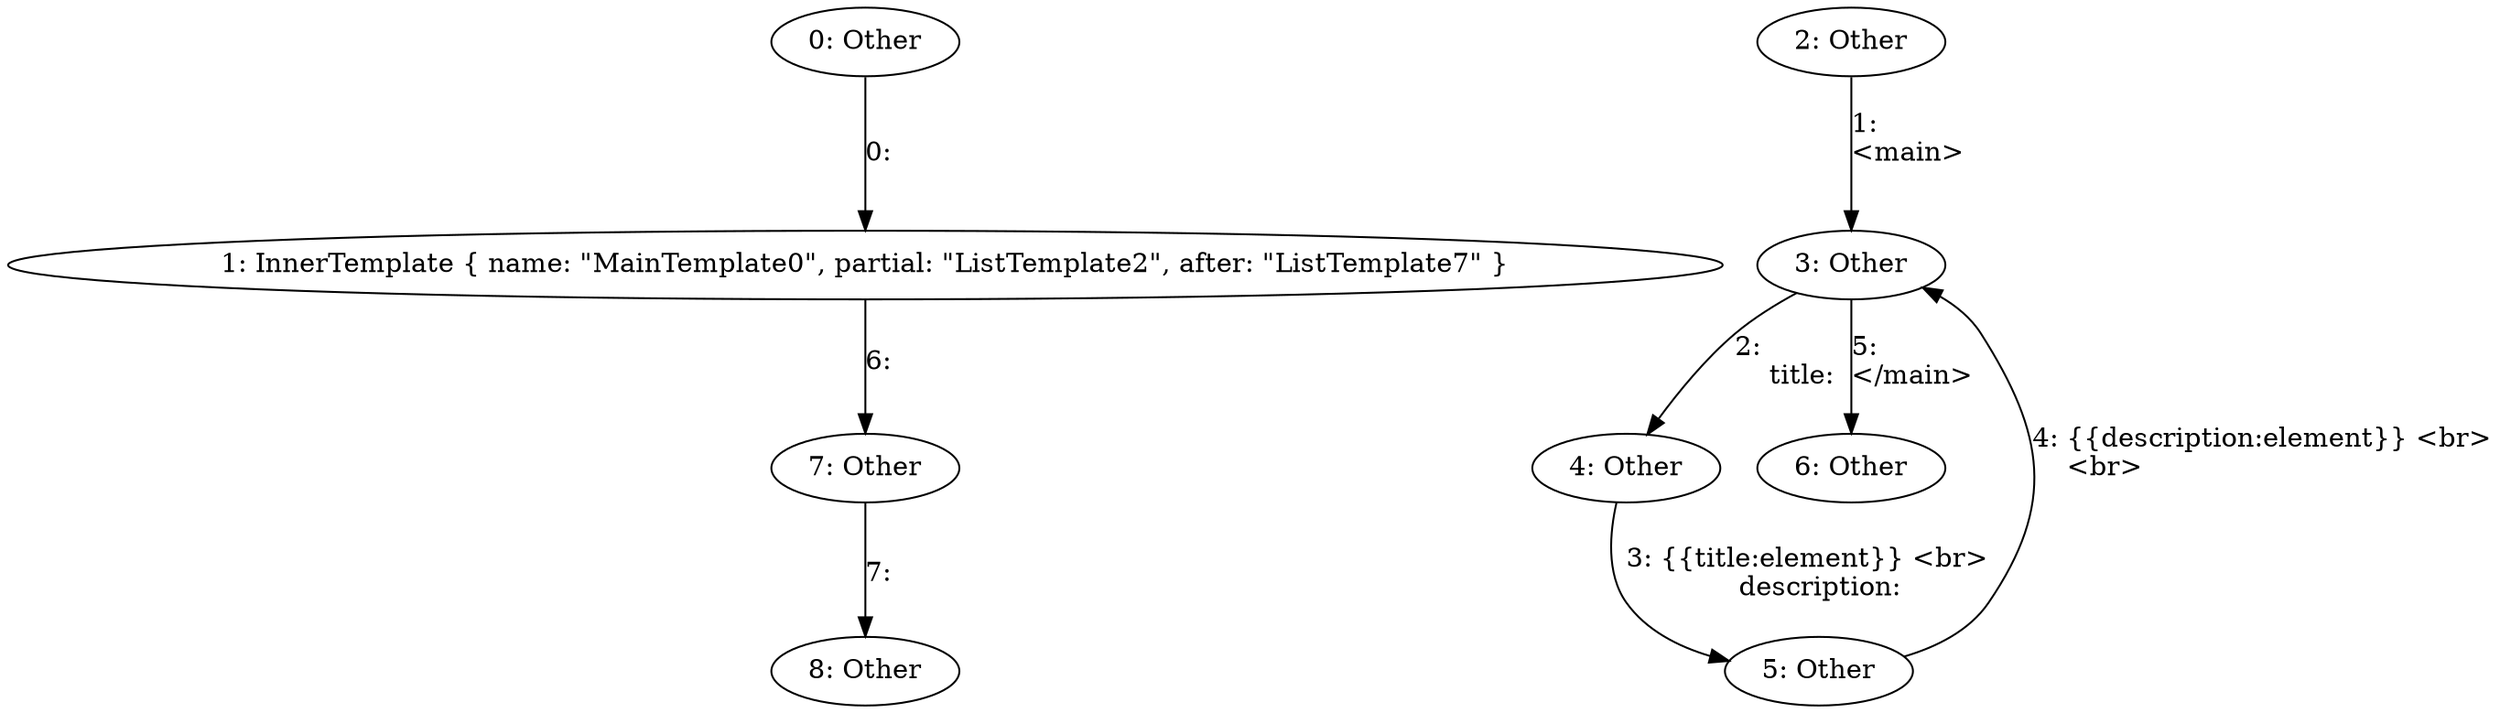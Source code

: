 digraph {
    0 [ label = "0: Other" ]
    1 [ label = "1: InnerTemplate { name: \"MainTemplate0\", partial: \"ListTemplate2\", after: \"ListTemplate7\" }" ]
    2 [ label = "2: Other" ]
    3 [ label = "3: Other" ]
    4 [ label = "4: Other" ]
    5 [ label = "5: Other" ]
    6 [ label = "6: Other" ]
    7 [ label = "7: Other" ]
    8 [ label = "8: Other" ]
    0 -> 1 [ label = "0: " ]
    2 -> 3 [ label = "1: \l<main>\l    " ]
    3 -> 4 [ label = "2: \l    title: " ]
    4 -> 5 [ label = "3: {{title:element}} <br>\l    description: " ]
    5 -> 3 [ label = "4: {{description:element}} <br>\l    <br>\l    " ]
    3 -> 6 [ label = "5: \l</main>\l" ]
    1 -> 7 [ label = "6: " ]
    7 -> 8 [ label = "7: " ]
}
